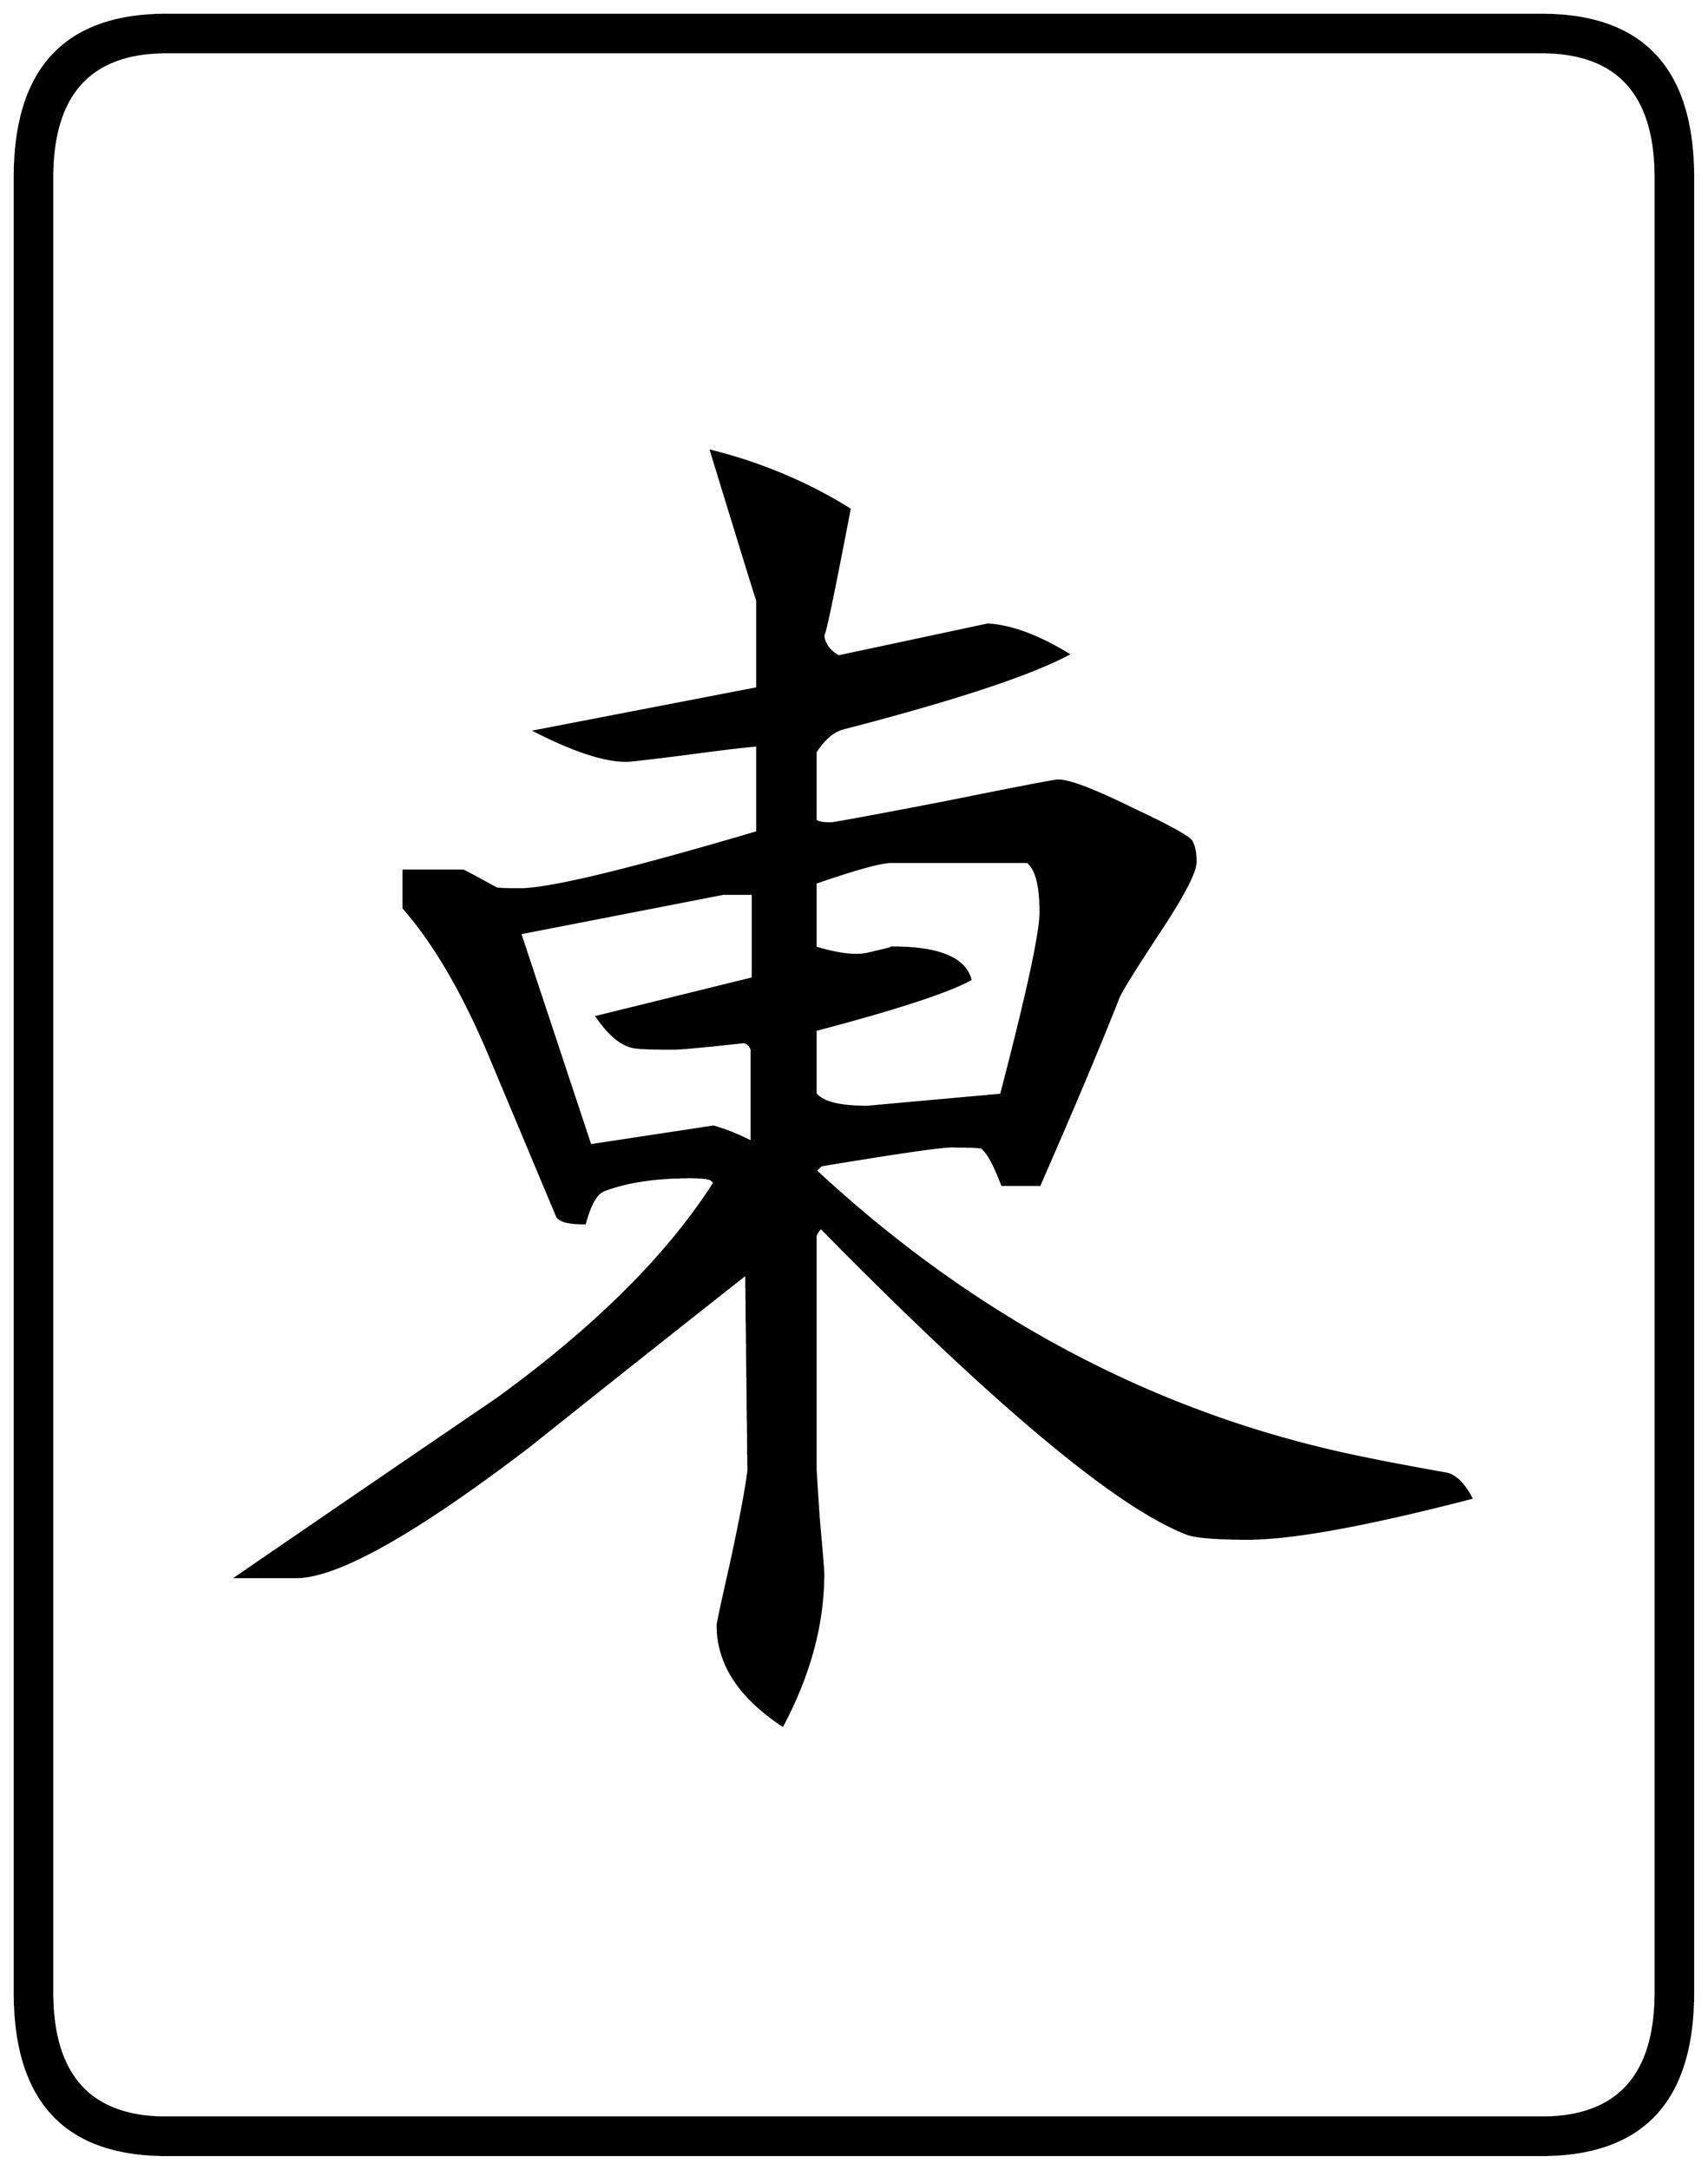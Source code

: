 


\begin{tikzpicture}[y=0.80pt, x=0.80pt, yscale=-1.0, xscale=1.0, inner sep=0pt, outer sep=0pt]
\begin{scope}[shift={(100.0,1706.0)},nonzero rule]
  \path[draw=.,fill=.,line width=1.600pt] (1578.0,244.0) .. controls
    (1578.0,342.667) and (1532.0,392.0) .. (1440.0,392.0) --
    (188.0,392.0) .. controls (96.0,392.0) and (50.0,342.667) ..
    (50.0,244.0) -- (50.0,-1408.0) .. controls (50.0,-1506.667)
    and (96.0,-1556.0) .. (188.0,-1556.0) -- (1440.0,-1556.0) ..
    controls (1532.0,-1556.0) and (1578.0,-1506.667) ..
    (1578.0,-1408.0) -- (1578.0,244.0) -- cycle(1544.0,244.0) --
    (1544.0,-1408.0) .. controls (1544.0,-1484.0) and
    (1509.333,-1522.0) .. (1440.0,-1522.0) -- (188.0,-1522.0) ..
    controls (118.667,-1522.0) and (84.0,-1484.0) ..
    (84.0,-1408.0) -- (84.0,244.0) .. controls (84.0,320.0) and
    (118.667,358.0) .. (188.0,358.0) -- (1440.0,358.0) .. controls
    (1509.333,358.0) and (1544.0,320.0) .. (1544.0,244.0) --
    cycle(1376.0,-206.0) .. controls (1280.667,-181.333) and
    (1213.0,-169.0) .. (1173.0,-169.0) .. controls
    (1142.333,-169.0) and (1123.333,-170.667) .. (1116.0,-174.0) ..
    controls (1052.0,-199.333) and (941.333,-292.0) ..
    (784.0,-452.0) .. controls (780.667,-448.667) and (779.0,-446.0)
    .. (779.0,-444.0) -- (779.0,-234.0) .. controls
    (779.0,-231.333) and (780.0,-215.333) .. (782.0,-186.0) ..
    controls (784.667,-156.667) and (786.0,-140.333) .. (786.0,-137.0)
    .. controls (786.0,-91.667) and (773.667,-45.667) .. (749.0,1.0)
    .. controls (709.667,-25.0) and (690.0,-55.333) .. (690.0,-90.0)
    .. controls (690.0,-92.0) and (694.0,-110.667) ..
    (702.0,-146.0) .. controls (710.667,-186.0) and (716.0,-214.333)
    .. (718.0,-231.0) -- (716.0,-410.0) .. controls
    (650.0,-358.0) and (584.0,-305.667) .. (518.0,-253.0) ..
    controls (414.0,-173.667) and (343.333,-134.0) .. (306.0,-134.0)
    -- (252.0,-134.0) .. controls (330.667,-188.0) and
    (409.667,-242.0) .. (489.0,-296.0) .. controls (579.0,-361.333)
    and (645.0,-427.0) .. (687.0,-493.0) -- (684.0,-496.0) ..
    controls (681.333,-497.333) and (675.0,-498.0) .. (665.0,-498.0)
    .. controls (633.0,-498.0) and (606.667,-494.0) ..
    (586.0,-486.0) .. controls (579.333,-483.333) and (573.667,-473.333)
    .. (569.0,-456.0) .. controls (555.0,-456.0) and
    (546.667,-458.0) .. (544.0,-462.0) .. controls (542.0,-466.667)
    and (522.0,-514.333) .. (484.0,-605.0) .. controls
    (459.333,-664.333) and (432.667,-710.333) .. (404.0,-743.0) --
    (404.0,-777.0) -- (458.0,-777.0) .. controls (458.667,-777.0)
    and (468.667,-771.667) .. (488.0,-761.0) .. controls
    (488.667,-760.333) and (496.0,-760.0) .. (510.0,-760.0) ..
    controls (536.667,-760.0) and (608.667,-777.333) .. (726.0,-812.0)
    -- (726.0,-891.0) .. controls (716.0,-890.333) and
    (693.667,-887.667) .. (659.0,-883.0) .. controls (627.0,-879.0)
    and (609.667,-877.0) .. (607.0,-877.0) .. controls
    (587.0,-877.0) and (559.333,-886.0) .. (524.0,-904.0) --
    (726.0,-943.0) -- (726.0,-1023.0) .. controls
    (726.0,-1022.333) and (712.0,-1067.667) .. (684.0,-1159.0) ..
    controls (729.333,-1147.667) and (771.333,-1130.0) ..
    (810.0,-1106.0) .. controls (794.0,-1022.667) and
    (786.0,-985.0) .. (786.0,-993.0) .. controls (786.0,-984.333)
    and (790.667,-977.333) .. (800.0,-972.0) -- (936.0,-1001.0) ..
    controls (957.333,-999.667) and (981.667,-990.667) ..
    (1009.0,-974.0) .. controls (973.667,-955.333) and
    (906.0,-933.0) .. (806.0,-907.0) .. controls (796.0,-905.0)
    and (787.0,-897.667) .. (779.0,-885.0) -- (779.0,-823.0) ..
    controls (780.333,-821.0) and (785.0,-820.0) .. (793.0,-820.0)
    .. controls (795.667,-820.0) and (830.0,-826.333) ..
    (896.0,-839.0) .. controls (962.0,-852.333) and (996.667,-859.0)
    .. (1000.0,-859.0) .. controls (1010.0,-859.0) and
    (1032.0,-850.667) .. (1066.0,-834.0) .. controls
    (1100.0,-818.0) and (1118.333,-808.0) .. (1121.0,-804.0) ..
    controls (1123.667,-800.0) and (1125.0,-793.667) ..
    (1125.0,-785.0) .. controls (1125.0,-776.333) and
    (1115.0,-756.667) .. (1095.0,-726.0) .. controls
    (1071.667,-690.667) and (1058.333,-669.333) .. (1055.0,-662.0) ..
    controls (1037.667,-618.0) and (1013.667,-561.0) ..
    (983.0,-491.0) -- (949.0,-491.0) .. controls (941.667,-510.333)
    and (935.333,-521.667) .. (930.0,-525.0) .. controls
    (927.333,-525.667) and (918.0,-526.0) .. (902.0,-526.0) ..
    controls (892.667,-526.0) and (853.667,-520.333) .. (785.0,-509.0)
    .. controls (785.0,-509.667) and (783.0,-508.0) ..
    (779.0,-504.0) .. controls (927.0,-366.667) and
    (1094.0,-279.333) .. (1280.0,-242.0) .. controls
    (1296.0,-238.667) and (1320.667,-234.0) .. (1354.0,-228.0) ..
    controls (1362.0,-226.0) and (1369.333,-218.667) ..
    (1376.0,-206.0) -- cycle(984.0,-739.0) .. controls
    (984.0,-763.667) and (980.0,-779.0) .. (972.0,-785.0) --
    (848.0,-785.0) .. controls (838.667,-785.0) and (815.667,-778.667)
    .. (779.0,-766.0) -- (779.0,-707.0) .. controls
    (799.0,-701.0) and (814.333,-699.0) .. (825.0,-701.0) ..
    controls (842.333,-705.0) and (850.333,-707.0) .. (849.0,-707.0)
    .. controls (891.0,-707.0) and (914.667,-697.333) ..
    (920.0,-678.0) .. controls (899.333,-666.667) and (852.333,-651.333)
    .. (779.0,-632.0) -- (779.0,-574.0) .. controls
    (785.0,-566.0) and (800.667,-562.0) .. (826.0,-562.0) ..
    controls (826.0,-562.0) and (866.667,-565.667) .. (948.0,-573.0)
    .. controls (972.0,-665.0) and (984.0,-720.333) ..
    (984.0,-739.0) -- cycle(722.0,-679.0) -- (722.0,-756.0) --
    (695.0,-756.0) -- (510.0,-720.0) -- (574.0,-527.0) --
    (686.0,-544.0) .. controls (696.0,-541.333) and (707.667,-536.667)
    .. (721.0,-530.0) -- (721.0,-614.0) .. controls
    (719.667,-618.0) and (717.333,-620.333) .. (714.0,-621.0) ..
    controls (677.333,-617.0) and (655.667,-615.0) .. (649.0,-615.0)
    .. controls (627.0,-615.0) and (614.333,-615.667) ..
    (611.0,-617.0) .. controls (601.0,-619.667) and (590.667,-628.667)
    .. (580.0,-644.0) -- (722.0,-679.0) -- cycle;
\end{scope}

\end{tikzpicture}

